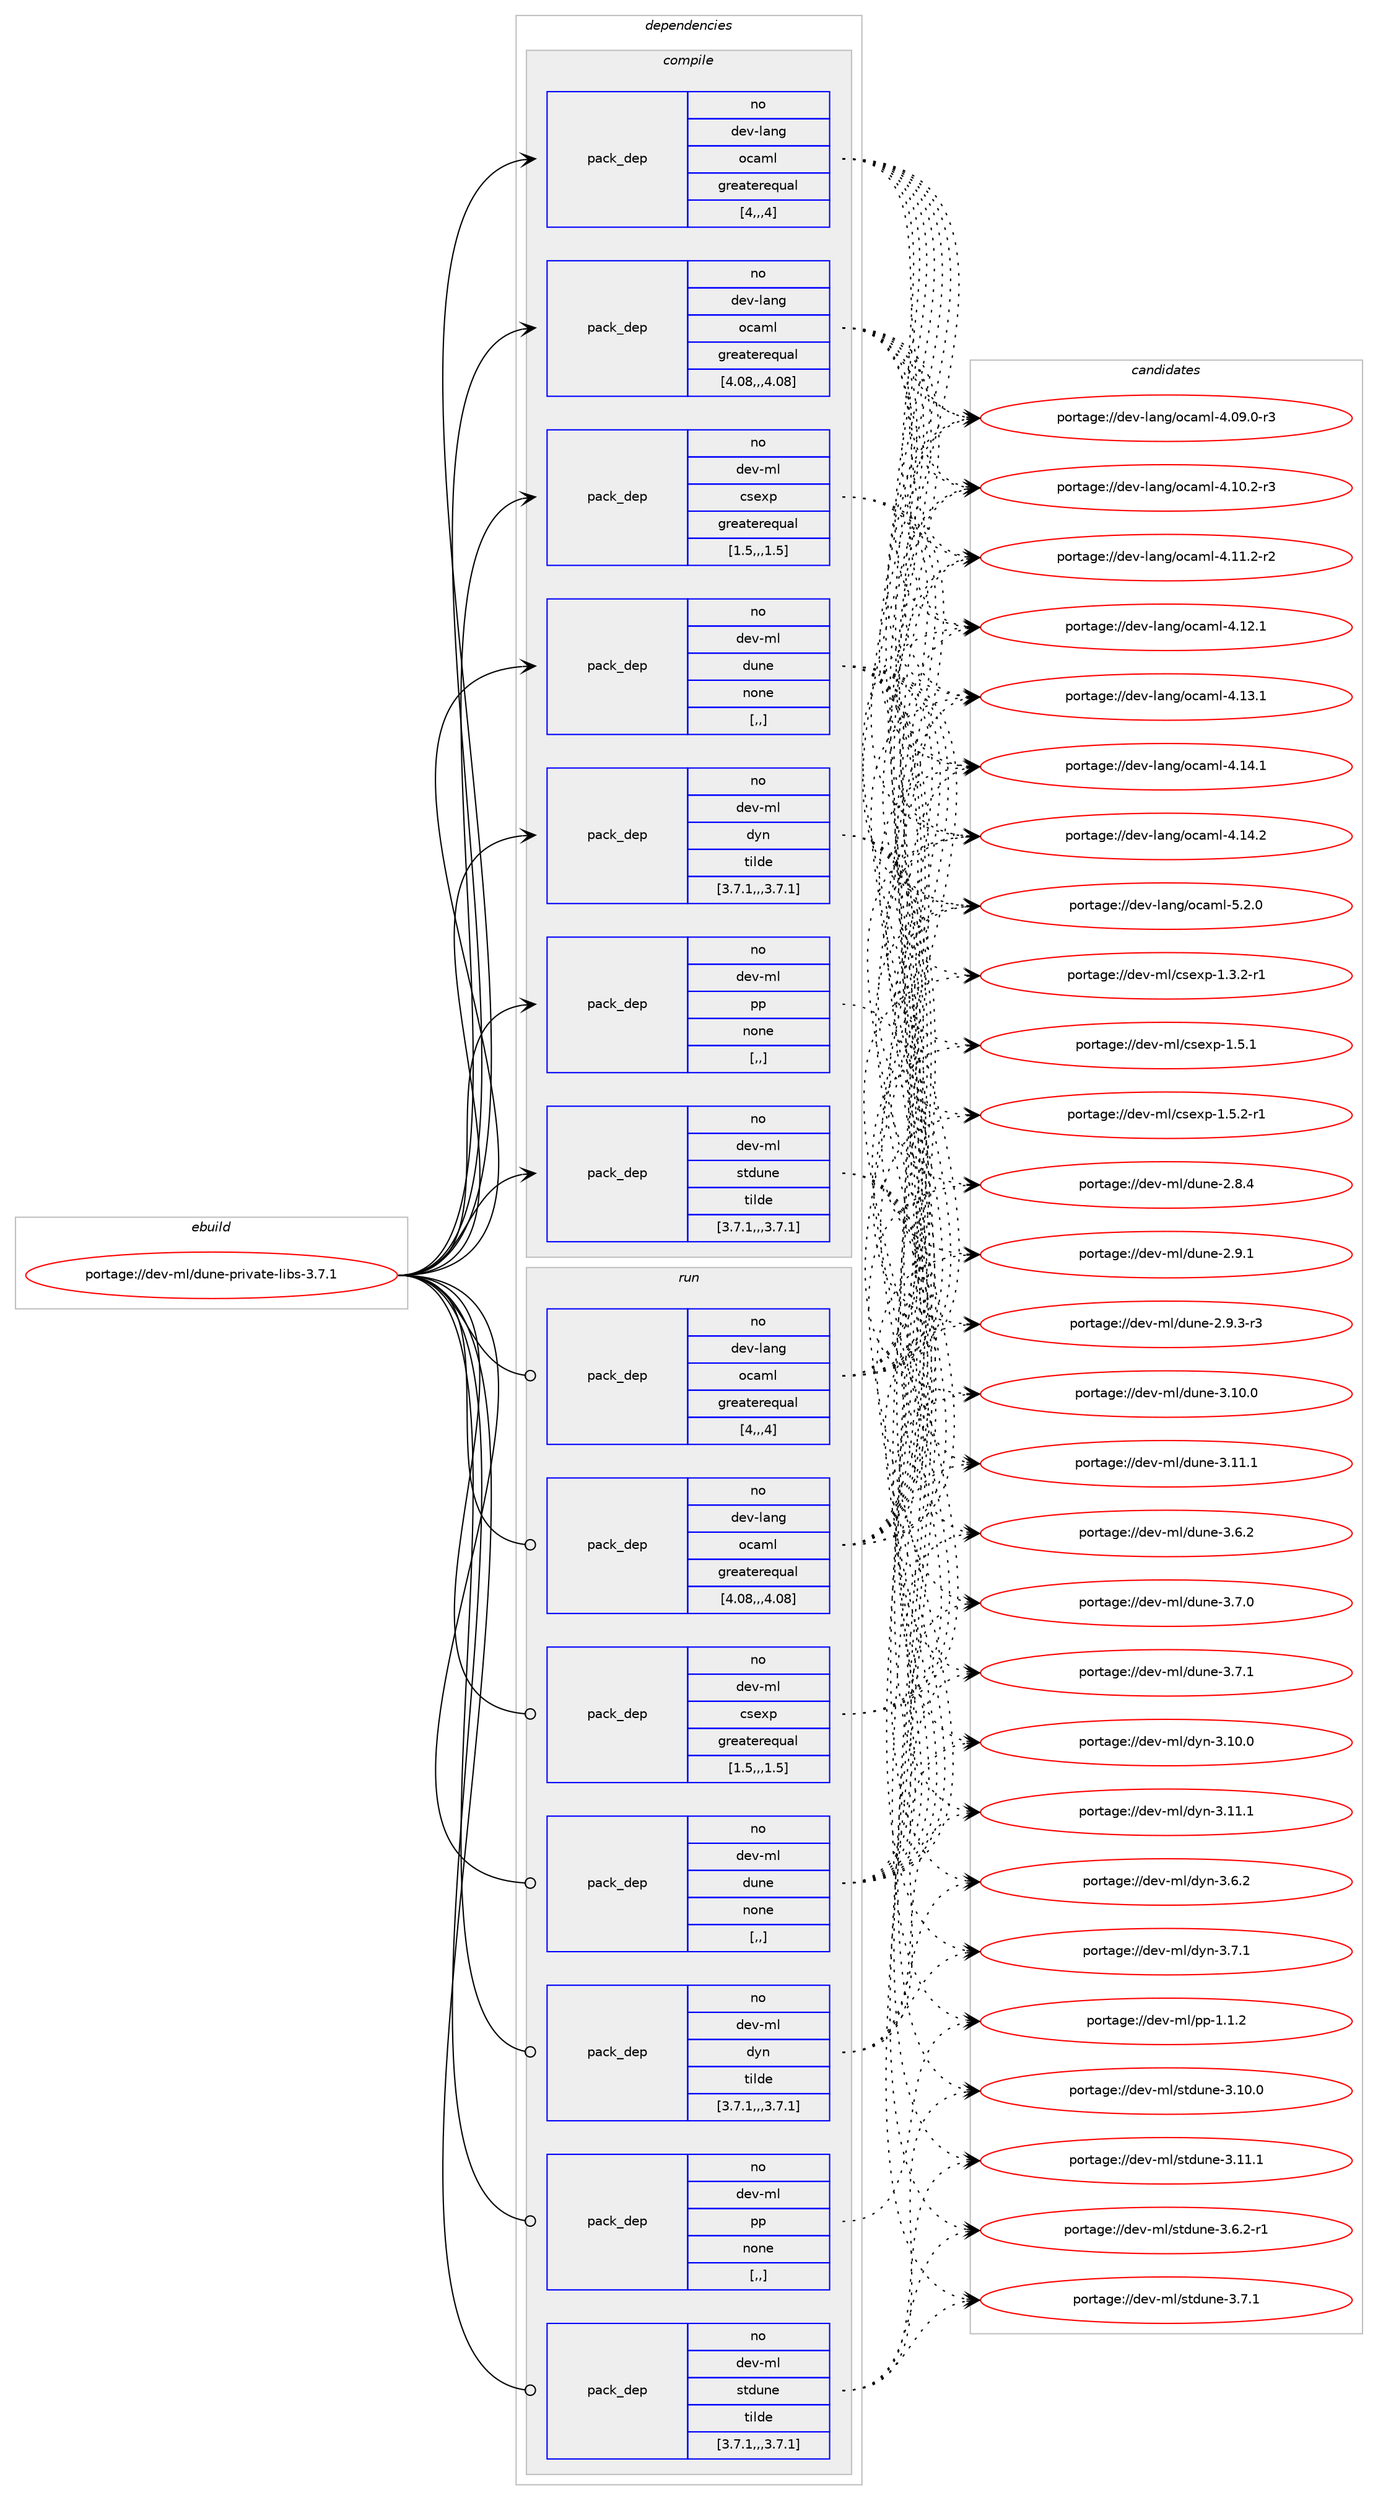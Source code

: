 digraph prolog {

# *************
# Graph options
# *************

newrank=true;
concentrate=true;
compound=true;
graph [rankdir=LR,fontname=Helvetica,fontsize=10,ranksep=1.5];#, ranksep=2.5, nodesep=0.2];
edge  [arrowhead=vee];
node  [fontname=Helvetica,fontsize=10];

# **********
# The ebuild
# **********

subgraph cluster_leftcol {
color=gray;
rank=same;
label=<<i>ebuild</i>>;
id [label="portage://dev-ml/dune-private-libs-3.7.1", color=red, width=4, href="../dev-ml/dune-private-libs-3.7.1.svg"];
}

# ****************
# The dependencies
# ****************

subgraph cluster_midcol {
color=gray;
label=<<i>dependencies</i>>;
subgraph cluster_compile {
fillcolor="#eeeeee";
style=filled;
label=<<i>compile</i>>;
subgraph pack86344 {
dependency115988 [label=<<TABLE BORDER="0" CELLBORDER="1" CELLSPACING="0" CELLPADDING="4" WIDTH="220"><TR><TD ROWSPAN="6" CELLPADDING="30">pack_dep</TD></TR><TR><TD WIDTH="110">no</TD></TR><TR><TD>dev-lang</TD></TR><TR><TD>ocaml</TD></TR><TR><TD>greaterequal</TD></TR><TR><TD>[4,,,4]</TD></TR></TABLE>>, shape=none, color=blue];
}
id:e -> dependency115988:w [weight=20,style="solid",arrowhead="vee"];
subgraph pack86345 {
dependency115989 [label=<<TABLE BORDER="0" CELLBORDER="1" CELLSPACING="0" CELLPADDING="4" WIDTH="220"><TR><TD ROWSPAN="6" CELLPADDING="30">pack_dep</TD></TR><TR><TD WIDTH="110">no</TD></TR><TR><TD>dev-lang</TD></TR><TR><TD>ocaml</TD></TR><TR><TD>greaterequal</TD></TR><TR><TD>[4.08,,,4.08]</TD></TR></TABLE>>, shape=none, color=blue];
}
id:e -> dependency115989:w [weight=20,style="solid",arrowhead="vee"];
subgraph pack86346 {
dependency115990 [label=<<TABLE BORDER="0" CELLBORDER="1" CELLSPACING="0" CELLPADDING="4" WIDTH="220"><TR><TD ROWSPAN="6" CELLPADDING="30">pack_dep</TD></TR><TR><TD WIDTH="110">no</TD></TR><TR><TD>dev-ml</TD></TR><TR><TD>csexp</TD></TR><TR><TD>greaterequal</TD></TR><TR><TD>[1.5,,,1.5]</TD></TR></TABLE>>, shape=none, color=blue];
}
id:e -> dependency115990:w [weight=20,style="solid",arrowhead="vee"];
subgraph pack86347 {
dependency115991 [label=<<TABLE BORDER="0" CELLBORDER="1" CELLSPACING="0" CELLPADDING="4" WIDTH="220"><TR><TD ROWSPAN="6" CELLPADDING="30">pack_dep</TD></TR><TR><TD WIDTH="110">no</TD></TR><TR><TD>dev-ml</TD></TR><TR><TD>dune</TD></TR><TR><TD>none</TD></TR><TR><TD>[,,]</TD></TR></TABLE>>, shape=none, color=blue];
}
id:e -> dependency115991:w [weight=20,style="solid",arrowhead="vee"];
subgraph pack86348 {
dependency115992 [label=<<TABLE BORDER="0" CELLBORDER="1" CELLSPACING="0" CELLPADDING="4" WIDTH="220"><TR><TD ROWSPAN="6" CELLPADDING="30">pack_dep</TD></TR><TR><TD WIDTH="110">no</TD></TR><TR><TD>dev-ml</TD></TR><TR><TD>dyn</TD></TR><TR><TD>tilde</TD></TR><TR><TD>[3.7.1,,,3.7.1]</TD></TR></TABLE>>, shape=none, color=blue];
}
id:e -> dependency115992:w [weight=20,style="solid",arrowhead="vee"];
subgraph pack86349 {
dependency115993 [label=<<TABLE BORDER="0" CELLBORDER="1" CELLSPACING="0" CELLPADDING="4" WIDTH="220"><TR><TD ROWSPAN="6" CELLPADDING="30">pack_dep</TD></TR><TR><TD WIDTH="110">no</TD></TR><TR><TD>dev-ml</TD></TR><TR><TD>pp</TD></TR><TR><TD>none</TD></TR><TR><TD>[,,]</TD></TR></TABLE>>, shape=none, color=blue];
}
id:e -> dependency115993:w [weight=20,style="solid",arrowhead="vee"];
subgraph pack86350 {
dependency115994 [label=<<TABLE BORDER="0" CELLBORDER="1" CELLSPACING="0" CELLPADDING="4" WIDTH="220"><TR><TD ROWSPAN="6" CELLPADDING="30">pack_dep</TD></TR><TR><TD WIDTH="110">no</TD></TR><TR><TD>dev-ml</TD></TR><TR><TD>stdune</TD></TR><TR><TD>tilde</TD></TR><TR><TD>[3.7.1,,,3.7.1]</TD></TR></TABLE>>, shape=none, color=blue];
}
id:e -> dependency115994:w [weight=20,style="solid",arrowhead="vee"];
}
subgraph cluster_compileandrun {
fillcolor="#eeeeee";
style=filled;
label=<<i>compile and run</i>>;
}
subgraph cluster_run {
fillcolor="#eeeeee";
style=filled;
label=<<i>run</i>>;
subgraph pack86351 {
dependency115995 [label=<<TABLE BORDER="0" CELLBORDER="1" CELLSPACING="0" CELLPADDING="4" WIDTH="220"><TR><TD ROWSPAN="6" CELLPADDING="30">pack_dep</TD></TR><TR><TD WIDTH="110">no</TD></TR><TR><TD>dev-lang</TD></TR><TR><TD>ocaml</TD></TR><TR><TD>greaterequal</TD></TR><TR><TD>[4,,,4]</TD></TR></TABLE>>, shape=none, color=blue];
}
id:e -> dependency115995:w [weight=20,style="solid",arrowhead="odot"];
subgraph pack86352 {
dependency115996 [label=<<TABLE BORDER="0" CELLBORDER="1" CELLSPACING="0" CELLPADDING="4" WIDTH="220"><TR><TD ROWSPAN="6" CELLPADDING="30">pack_dep</TD></TR><TR><TD WIDTH="110">no</TD></TR><TR><TD>dev-lang</TD></TR><TR><TD>ocaml</TD></TR><TR><TD>greaterequal</TD></TR><TR><TD>[4.08,,,4.08]</TD></TR></TABLE>>, shape=none, color=blue];
}
id:e -> dependency115996:w [weight=20,style="solid",arrowhead="odot"];
subgraph pack86353 {
dependency115997 [label=<<TABLE BORDER="0" CELLBORDER="1" CELLSPACING="0" CELLPADDING="4" WIDTH="220"><TR><TD ROWSPAN="6" CELLPADDING="30">pack_dep</TD></TR><TR><TD WIDTH="110">no</TD></TR><TR><TD>dev-ml</TD></TR><TR><TD>csexp</TD></TR><TR><TD>greaterequal</TD></TR><TR><TD>[1.5,,,1.5]</TD></TR></TABLE>>, shape=none, color=blue];
}
id:e -> dependency115997:w [weight=20,style="solid",arrowhead="odot"];
subgraph pack86354 {
dependency115998 [label=<<TABLE BORDER="0" CELLBORDER="1" CELLSPACING="0" CELLPADDING="4" WIDTH="220"><TR><TD ROWSPAN="6" CELLPADDING="30">pack_dep</TD></TR><TR><TD WIDTH="110">no</TD></TR><TR><TD>dev-ml</TD></TR><TR><TD>dune</TD></TR><TR><TD>none</TD></TR><TR><TD>[,,]</TD></TR></TABLE>>, shape=none, color=blue];
}
id:e -> dependency115998:w [weight=20,style="solid",arrowhead="odot"];
subgraph pack86355 {
dependency115999 [label=<<TABLE BORDER="0" CELLBORDER="1" CELLSPACING="0" CELLPADDING="4" WIDTH="220"><TR><TD ROWSPAN="6" CELLPADDING="30">pack_dep</TD></TR><TR><TD WIDTH="110">no</TD></TR><TR><TD>dev-ml</TD></TR><TR><TD>dyn</TD></TR><TR><TD>tilde</TD></TR><TR><TD>[3.7.1,,,3.7.1]</TD></TR></TABLE>>, shape=none, color=blue];
}
id:e -> dependency115999:w [weight=20,style="solid",arrowhead="odot"];
subgraph pack86356 {
dependency116000 [label=<<TABLE BORDER="0" CELLBORDER="1" CELLSPACING="0" CELLPADDING="4" WIDTH="220"><TR><TD ROWSPAN="6" CELLPADDING="30">pack_dep</TD></TR><TR><TD WIDTH="110">no</TD></TR><TR><TD>dev-ml</TD></TR><TR><TD>pp</TD></TR><TR><TD>none</TD></TR><TR><TD>[,,]</TD></TR></TABLE>>, shape=none, color=blue];
}
id:e -> dependency116000:w [weight=20,style="solid",arrowhead="odot"];
subgraph pack86357 {
dependency116001 [label=<<TABLE BORDER="0" CELLBORDER="1" CELLSPACING="0" CELLPADDING="4" WIDTH="220"><TR><TD ROWSPAN="6" CELLPADDING="30">pack_dep</TD></TR><TR><TD WIDTH="110">no</TD></TR><TR><TD>dev-ml</TD></TR><TR><TD>stdune</TD></TR><TR><TD>tilde</TD></TR><TR><TD>[3.7.1,,,3.7.1]</TD></TR></TABLE>>, shape=none, color=blue];
}
id:e -> dependency116001:w [weight=20,style="solid",arrowhead="odot"];
}
}

# **************
# The candidates
# **************

subgraph cluster_choices {
rank=same;
color=gray;
label=<<i>candidates</i>>;

subgraph choice86344 {
color=black;
nodesep=1;
choice1001011184510897110103471119997109108455246485746484511451 [label="portage://dev-lang/ocaml-4.09.0-r3", color=red, width=4,href="../dev-lang/ocaml-4.09.0-r3.svg"];
choice1001011184510897110103471119997109108455246494846504511451 [label="portage://dev-lang/ocaml-4.10.2-r3", color=red, width=4,href="../dev-lang/ocaml-4.10.2-r3.svg"];
choice1001011184510897110103471119997109108455246494946504511450 [label="portage://dev-lang/ocaml-4.11.2-r2", color=red, width=4,href="../dev-lang/ocaml-4.11.2-r2.svg"];
choice100101118451089711010347111999710910845524649504649 [label="portage://dev-lang/ocaml-4.12.1", color=red, width=4,href="../dev-lang/ocaml-4.12.1.svg"];
choice100101118451089711010347111999710910845524649514649 [label="portage://dev-lang/ocaml-4.13.1", color=red, width=4,href="../dev-lang/ocaml-4.13.1.svg"];
choice100101118451089711010347111999710910845524649524649 [label="portage://dev-lang/ocaml-4.14.1", color=red, width=4,href="../dev-lang/ocaml-4.14.1.svg"];
choice100101118451089711010347111999710910845524649524650 [label="portage://dev-lang/ocaml-4.14.2", color=red, width=4,href="../dev-lang/ocaml-4.14.2.svg"];
choice1001011184510897110103471119997109108455346504648 [label="portage://dev-lang/ocaml-5.2.0", color=red, width=4,href="../dev-lang/ocaml-5.2.0.svg"];
dependency115988:e -> choice1001011184510897110103471119997109108455246485746484511451:w [style=dotted,weight="100"];
dependency115988:e -> choice1001011184510897110103471119997109108455246494846504511451:w [style=dotted,weight="100"];
dependency115988:e -> choice1001011184510897110103471119997109108455246494946504511450:w [style=dotted,weight="100"];
dependency115988:e -> choice100101118451089711010347111999710910845524649504649:w [style=dotted,weight="100"];
dependency115988:e -> choice100101118451089711010347111999710910845524649514649:w [style=dotted,weight="100"];
dependency115988:e -> choice100101118451089711010347111999710910845524649524649:w [style=dotted,weight="100"];
dependency115988:e -> choice100101118451089711010347111999710910845524649524650:w [style=dotted,weight="100"];
dependency115988:e -> choice1001011184510897110103471119997109108455346504648:w [style=dotted,weight="100"];
}
subgraph choice86345 {
color=black;
nodesep=1;
choice1001011184510897110103471119997109108455246485746484511451 [label="portage://dev-lang/ocaml-4.09.0-r3", color=red, width=4,href="../dev-lang/ocaml-4.09.0-r3.svg"];
choice1001011184510897110103471119997109108455246494846504511451 [label="portage://dev-lang/ocaml-4.10.2-r3", color=red, width=4,href="../dev-lang/ocaml-4.10.2-r3.svg"];
choice1001011184510897110103471119997109108455246494946504511450 [label="portage://dev-lang/ocaml-4.11.2-r2", color=red, width=4,href="../dev-lang/ocaml-4.11.2-r2.svg"];
choice100101118451089711010347111999710910845524649504649 [label="portage://dev-lang/ocaml-4.12.1", color=red, width=4,href="../dev-lang/ocaml-4.12.1.svg"];
choice100101118451089711010347111999710910845524649514649 [label="portage://dev-lang/ocaml-4.13.1", color=red, width=4,href="../dev-lang/ocaml-4.13.1.svg"];
choice100101118451089711010347111999710910845524649524649 [label="portage://dev-lang/ocaml-4.14.1", color=red, width=4,href="../dev-lang/ocaml-4.14.1.svg"];
choice100101118451089711010347111999710910845524649524650 [label="portage://dev-lang/ocaml-4.14.2", color=red, width=4,href="../dev-lang/ocaml-4.14.2.svg"];
choice1001011184510897110103471119997109108455346504648 [label="portage://dev-lang/ocaml-5.2.0", color=red, width=4,href="../dev-lang/ocaml-5.2.0.svg"];
dependency115989:e -> choice1001011184510897110103471119997109108455246485746484511451:w [style=dotted,weight="100"];
dependency115989:e -> choice1001011184510897110103471119997109108455246494846504511451:w [style=dotted,weight="100"];
dependency115989:e -> choice1001011184510897110103471119997109108455246494946504511450:w [style=dotted,weight="100"];
dependency115989:e -> choice100101118451089711010347111999710910845524649504649:w [style=dotted,weight="100"];
dependency115989:e -> choice100101118451089711010347111999710910845524649514649:w [style=dotted,weight="100"];
dependency115989:e -> choice100101118451089711010347111999710910845524649524649:w [style=dotted,weight="100"];
dependency115989:e -> choice100101118451089711010347111999710910845524649524650:w [style=dotted,weight="100"];
dependency115989:e -> choice1001011184510897110103471119997109108455346504648:w [style=dotted,weight="100"];
}
subgraph choice86346 {
color=black;
nodesep=1;
choice1001011184510910847991151011201124549465146504511449 [label="portage://dev-ml/csexp-1.3.2-r1", color=red, width=4,href="../dev-ml/csexp-1.3.2-r1.svg"];
choice100101118451091084799115101120112454946534649 [label="portage://dev-ml/csexp-1.5.1", color=red, width=4,href="../dev-ml/csexp-1.5.1.svg"];
choice1001011184510910847991151011201124549465346504511449 [label="portage://dev-ml/csexp-1.5.2-r1", color=red, width=4,href="../dev-ml/csexp-1.5.2-r1.svg"];
dependency115990:e -> choice1001011184510910847991151011201124549465146504511449:w [style=dotted,weight="100"];
dependency115990:e -> choice100101118451091084799115101120112454946534649:w [style=dotted,weight="100"];
dependency115990:e -> choice1001011184510910847991151011201124549465346504511449:w [style=dotted,weight="100"];
}
subgraph choice86347 {
color=black;
nodesep=1;
choice1001011184510910847100117110101455046564652 [label="portage://dev-ml/dune-2.8.4", color=red, width=4,href="../dev-ml/dune-2.8.4.svg"];
choice1001011184510910847100117110101455046574649 [label="portage://dev-ml/dune-2.9.1", color=red, width=4,href="../dev-ml/dune-2.9.1.svg"];
choice10010111845109108471001171101014550465746514511451 [label="portage://dev-ml/dune-2.9.3-r3", color=red, width=4,href="../dev-ml/dune-2.9.3-r3.svg"];
choice100101118451091084710011711010145514649484648 [label="portage://dev-ml/dune-3.10.0", color=red, width=4,href="../dev-ml/dune-3.10.0.svg"];
choice100101118451091084710011711010145514649494649 [label="portage://dev-ml/dune-3.11.1", color=red, width=4,href="../dev-ml/dune-3.11.1.svg"];
choice1001011184510910847100117110101455146544650 [label="portage://dev-ml/dune-3.6.2", color=red, width=4,href="../dev-ml/dune-3.6.2.svg"];
choice1001011184510910847100117110101455146554648 [label="portage://dev-ml/dune-3.7.0", color=red, width=4,href="../dev-ml/dune-3.7.0.svg"];
choice1001011184510910847100117110101455146554649 [label="portage://dev-ml/dune-3.7.1", color=red, width=4,href="../dev-ml/dune-3.7.1.svg"];
dependency115991:e -> choice1001011184510910847100117110101455046564652:w [style=dotted,weight="100"];
dependency115991:e -> choice1001011184510910847100117110101455046574649:w [style=dotted,weight="100"];
dependency115991:e -> choice10010111845109108471001171101014550465746514511451:w [style=dotted,weight="100"];
dependency115991:e -> choice100101118451091084710011711010145514649484648:w [style=dotted,weight="100"];
dependency115991:e -> choice100101118451091084710011711010145514649494649:w [style=dotted,weight="100"];
dependency115991:e -> choice1001011184510910847100117110101455146544650:w [style=dotted,weight="100"];
dependency115991:e -> choice1001011184510910847100117110101455146554648:w [style=dotted,weight="100"];
dependency115991:e -> choice1001011184510910847100117110101455146554649:w [style=dotted,weight="100"];
}
subgraph choice86348 {
color=black;
nodesep=1;
choice100101118451091084710012111045514649484648 [label="portage://dev-ml/dyn-3.10.0", color=red, width=4,href="../dev-ml/dyn-3.10.0.svg"];
choice100101118451091084710012111045514649494649 [label="portage://dev-ml/dyn-3.11.1", color=red, width=4,href="../dev-ml/dyn-3.11.1.svg"];
choice1001011184510910847100121110455146544650 [label="portage://dev-ml/dyn-3.6.2", color=red, width=4,href="../dev-ml/dyn-3.6.2.svg"];
choice1001011184510910847100121110455146554649 [label="portage://dev-ml/dyn-3.7.1", color=red, width=4,href="../dev-ml/dyn-3.7.1.svg"];
dependency115992:e -> choice100101118451091084710012111045514649484648:w [style=dotted,weight="100"];
dependency115992:e -> choice100101118451091084710012111045514649494649:w [style=dotted,weight="100"];
dependency115992:e -> choice1001011184510910847100121110455146544650:w [style=dotted,weight="100"];
dependency115992:e -> choice1001011184510910847100121110455146554649:w [style=dotted,weight="100"];
}
subgraph choice86349 {
color=black;
nodesep=1;
choice1001011184510910847112112454946494650 [label="portage://dev-ml/pp-1.1.2", color=red, width=4,href="../dev-ml/pp-1.1.2.svg"];
dependency115993:e -> choice1001011184510910847112112454946494650:w [style=dotted,weight="100"];
}
subgraph choice86350 {
color=black;
nodesep=1;
choice100101118451091084711511610011711010145514649484648 [label="portage://dev-ml/stdune-3.10.0", color=red, width=4,href="../dev-ml/stdune-3.10.0.svg"];
choice100101118451091084711511610011711010145514649494649 [label="portage://dev-ml/stdune-3.11.1", color=red, width=4,href="../dev-ml/stdune-3.11.1.svg"];
choice10010111845109108471151161001171101014551465446504511449 [label="portage://dev-ml/stdune-3.6.2-r1", color=red, width=4,href="../dev-ml/stdune-3.6.2-r1.svg"];
choice1001011184510910847115116100117110101455146554649 [label="portage://dev-ml/stdune-3.7.1", color=red, width=4,href="../dev-ml/stdune-3.7.1.svg"];
dependency115994:e -> choice100101118451091084711511610011711010145514649484648:w [style=dotted,weight="100"];
dependency115994:e -> choice100101118451091084711511610011711010145514649494649:w [style=dotted,weight="100"];
dependency115994:e -> choice10010111845109108471151161001171101014551465446504511449:w [style=dotted,weight="100"];
dependency115994:e -> choice1001011184510910847115116100117110101455146554649:w [style=dotted,weight="100"];
}
subgraph choice86351 {
color=black;
nodesep=1;
choice1001011184510897110103471119997109108455246485746484511451 [label="portage://dev-lang/ocaml-4.09.0-r3", color=red, width=4,href="../dev-lang/ocaml-4.09.0-r3.svg"];
choice1001011184510897110103471119997109108455246494846504511451 [label="portage://dev-lang/ocaml-4.10.2-r3", color=red, width=4,href="../dev-lang/ocaml-4.10.2-r3.svg"];
choice1001011184510897110103471119997109108455246494946504511450 [label="portage://dev-lang/ocaml-4.11.2-r2", color=red, width=4,href="../dev-lang/ocaml-4.11.2-r2.svg"];
choice100101118451089711010347111999710910845524649504649 [label="portage://dev-lang/ocaml-4.12.1", color=red, width=4,href="../dev-lang/ocaml-4.12.1.svg"];
choice100101118451089711010347111999710910845524649514649 [label="portage://dev-lang/ocaml-4.13.1", color=red, width=4,href="../dev-lang/ocaml-4.13.1.svg"];
choice100101118451089711010347111999710910845524649524649 [label="portage://dev-lang/ocaml-4.14.1", color=red, width=4,href="../dev-lang/ocaml-4.14.1.svg"];
choice100101118451089711010347111999710910845524649524650 [label="portage://dev-lang/ocaml-4.14.2", color=red, width=4,href="../dev-lang/ocaml-4.14.2.svg"];
choice1001011184510897110103471119997109108455346504648 [label="portage://dev-lang/ocaml-5.2.0", color=red, width=4,href="../dev-lang/ocaml-5.2.0.svg"];
dependency115995:e -> choice1001011184510897110103471119997109108455246485746484511451:w [style=dotted,weight="100"];
dependency115995:e -> choice1001011184510897110103471119997109108455246494846504511451:w [style=dotted,weight="100"];
dependency115995:e -> choice1001011184510897110103471119997109108455246494946504511450:w [style=dotted,weight="100"];
dependency115995:e -> choice100101118451089711010347111999710910845524649504649:w [style=dotted,weight="100"];
dependency115995:e -> choice100101118451089711010347111999710910845524649514649:w [style=dotted,weight="100"];
dependency115995:e -> choice100101118451089711010347111999710910845524649524649:w [style=dotted,weight="100"];
dependency115995:e -> choice100101118451089711010347111999710910845524649524650:w [style=dotted,weight="100"];
dependency115995:e -> choice1001011184510897110103471119997109108455346504648:w [style=dotted,weight="100"];
}
subgraph choice86352 {
color=black;
nodesep=1;
choice1001011184510897110103471119997109108455246485746484511451 [label="portage://dev-lang/ocaml-4.09.0-r3", color=red, width=4,href="../dev-lang/ocaml-4.09.0-r3.svg"];
choice1001011184510897110103471119997109108455246494846504511451 [label="portage://dev-lang/ocaml-4.10.2-r3", color=red, width=4,href="../dev-lang/ocaml-4.10.2-r3.svg"];
choice1001011184510897110103471119997109108455246494946504511450 [label="portage://dev-lang/ocaml-4.11.2-r2", color=red, width=4,href="../dev-lang/ocaml-4.11.2-r2.svg"];
choice100101118451089711010347111999710910845524649504649 [label="portage://dev-lang/ocaml-4.12.1", color=red, width=4,href="../dev-lang/ocaml-4.12.1.svg"];
choice100101118451089711010347111999710910845524649514649 [label="portage://dev-lang/ocaml-4.13.1", color=red, width=4,href="../dev-lang/ocaml-4.13.1.svg"];
choice100101118451089711010347111999710910845524649524649 [label="portage://dev-lang/ocaml-4.14.1", color=red, width=4,href="../dev-lang/ocaml-4.14.1.svg"];
choice100101118451089711010347111999710910845524649524650 [label="portage://dev-lang/ocaml-4.14.2", color=red, width=4,href="../dev-lang/ocaml-4.14.2.svg"];
choice1001011184510897110103471119997109108455346504648 [label="portage://dev-lang/ocaml-5.2.0", color=red, width=4,href="../dev-lang/ocaml-5.2.0.svg"];
dependency115996:e -> choice1001011184510897110103471119997109108455246485746484511451:w [style=dotted,weight="100"];
dependency115996:e -> choice1001011184510897110103471119997109108455246494846504511451:w [style=dotted,weight="100"];
dependency115996:e -> choice1001011184510897110103471119997109108455246494946504511450:w [style=dotted,weight="100"];
dependency115996:e -> choice100101118451089711010347111999710910845524649504649:w [style=dotted,weight="100"];
dependency115996:e -> choice100101118451089711010347111999710910845524649514649:w [style=dotted,weight="100"];
dependency115996:e -> choice100101118451089711010347111999710910845524649524649:w [style=dotted,weight="100"];
dependency115996:e -> choice100101118451089711010347111999710910845524649524650:w [style=dotted,weight="100"];
dependency115996:e -> choice1001011184510897110103471119997109108455346504648:w [style=dotted,weight="100"];
}
subgraph choice86353 {
color=black;
nodesep=1;
choice1001011184510910847991151011201124549465146504511449 [label="portage://dev-ml/csexp-1.3.2-r1", color=red, width=4,href="../dev-ml/csexp-1.3.2-r1.svg"];
choice100101118451091084799115101120112454946534649 [label="portage://dev-ml/csexp-1.5.1", color=red, width=4,href="../dev-ml/csexp-1.5.1.svg"];
choice1001011184510910847991151011201124549465346504511449 [label="portage://dev-ml/csexp-1.5.2-r1", color=red, width=4,href="../dev-ml/csexp-1.5.2-r1.svg"];
dependency115997:e -> choice1001011184510910847991151011201124549465146504511449:w [style=dotted,weight="100"];
dependency115997:e -> choice100101118451091084799115101120112454946534649:w [style=dotted,weight="100"];
dependency115997:e -> choice1001011184510910847991151011201124549465346504511449:w [style=dotted,weight="100"];
}
subgraph choice86354 {
color=black;
nodesep=1;
choice1001011184510910847100117110101455046564652 [label="portage://dev-ml/dune-2.8.4", color=red, width=4,href="../dev-ml/dune-2.8.4.svg"];
choice1001011184510910847100117110101455046574649 [label="portage://dev-ml/dune-2.9.1", color=red, width=4,href="../dev-ml/dune-2.9.1.svg"];
choice10010111845109108471001171101014550465746514511451 [label="portage://dev-ml/dune-2.9.3-r3", color=red, width=4,href="../dev-ml/dune-2.9.3-r3.svg"];
choice100101118451091084710011711010145514649484648 [label="portage://dev-ml/dune-3.10.0", color=red, width=4,href="../dev-ml/dune-3.10.0.svg"];
choice100101118451091084710011711010145514649494649 [label="portage://dev-ml/dune-3.11.1", color=red, width=4,href="../dev-ml/dune-3.11.1.svg"];
choice1001011184510910847100117110101455146544650 [label="portage://dev-ml/dune-3.6.2", color=red, width=4,href="../dev-ml/dune-3.6.2.svg"];
choice1001011184510910847100117110101455146554648 [label="portage://dev-ml/dune-3.7.0", color=red, width=4,href="../dev-ml/dune-3.7.0.svg"];
choice1001011184510910847100117110101455146554649 [label="portage://dev-ml/dune-3.7.1", color=red, width=4,href="../dev-ml/dune-3.7.1.svg"];
dependency115998:e -> choice1001011184510910847100117110101455046564652:w [style=dotted,weight="100"];
dependency115998:e -> choice1001011184510910847100117110101455046574649:w [style=dotted,weight="100"];
dependency115998:e -> choice10010111845109108471001171101014550465746514511451:w [style=dotted,weight="100"];
dependency115998:e -> choice100101118451091084710011711010145514649484648:w [style=dotted,weight="100"];
dependency115998:e -> choice100101118451091084710011711010145514649494649:w [style=dotted,weight="100"];
dependency115998:e -> choice1001011184510910847100117110101455146544650:w [style=dotted,weight="100"];
dependency115998:e -> choice1001011184510910847100117110101455146554648:w [style=dotted,weight="100"];
dependency115998:e -> choice1001011184510910847100117110101455146554649:w [style=dotted,weight="100"];
}
subgraph choice86355 {
color=black;
nodesep=1;
choice100101118451091084710012111045514649484648 [label="portage://dev-ml/dyn-3.10.0", color=red, width=4,href="../dev-ml/dyn-3.10.0.svg"];
choice100101118451091084710012111045514649494649 [label="portage://dev-ml/dyn-3.11.1", color=red, width=4,href="../dev-ml/dyn-3.11.1.svg"];
choice1001011184510910847100121110455146544650 [label="portage://dev-ml/dyn-3.6.2", color=red, width=4,href="../dev-ml/dyn-3.6.2.svg"];
choice1001011184510910847100121110455146554649 [label="portage://dev-ml/dyn-3.7.1", color=red, width=4,href="../dev-ml/dyn-3.7.1.svg"];
dependency115999:e -> choice100101118451091084710012111045514649484648:w [style=dotted,weight="100"];
dependency115999:e -> choice100101118451091084710012111045514649494649:w [style=dotted,weight="100"];
dependency115999:e -> choice1001011184510910847100121110455146544650:w [style=dotted,weight="100"];
dependency115999:e -> choice1001011184510910847100121110455146554649:w [style=dotted,weight="100"];
}
subgraph choice86356 {
color=black;
nodesep=1;
choice1001011184510910847112112454946494650 [label="portage://dev-ml/pp-1.1.2", color=red, width=4,href="../dev-ml/pp-1.1.2.svg"];
dependency116000:e -> choice1001011184510910847112112454946494650:w [style=dotted,weight="100"];
}
subgraph choice86357 {
color=black;
nodesep=1;
choice100101118451091084711511610011711010145514649484648 [label="portage://dev-ml/stdune-3.10.0", color=red, width=4,href="../dev-ml/stdune-3.10.0.svg"];
choice100101118451091084711511610011711010145514649494649 [label="portage://dev-ml/stdune-3.11.1", color=red, width=4,href="../dev-ml/stdune-3.11.1.svg"];
choice10010111845109108471151161001171101014551465446504511449 [label="portage://dev-ml/stdune-3.6.2-r1", color=red, width=4,href="../dev-ml/stdune-3.6.2-r1.svg"];
choice1001011184510910847115116100117110101455146554649 [label="portage://dev-ml/stdune-3.7.1", color=red, width=4,href="../dev-ml/stdune-3.7.1.svg"];
dependency116001:e -> choice100101118451091084711511610011711010145514649484648:w [style=dotted,weight="100"];
dependency116001:e -> choice100101118451091084711511610011711010145514649494649:w [style=dotted,weight="100"];
dependency116001:e -> choice10010111845109108471151161001171101014551465446504511449:w [style=dotted,weight="100"];
dependency116001:e -> choice1001011184510910847115116100117110101455146554649:w [style=dotted,weight="100"];
}
}

}
